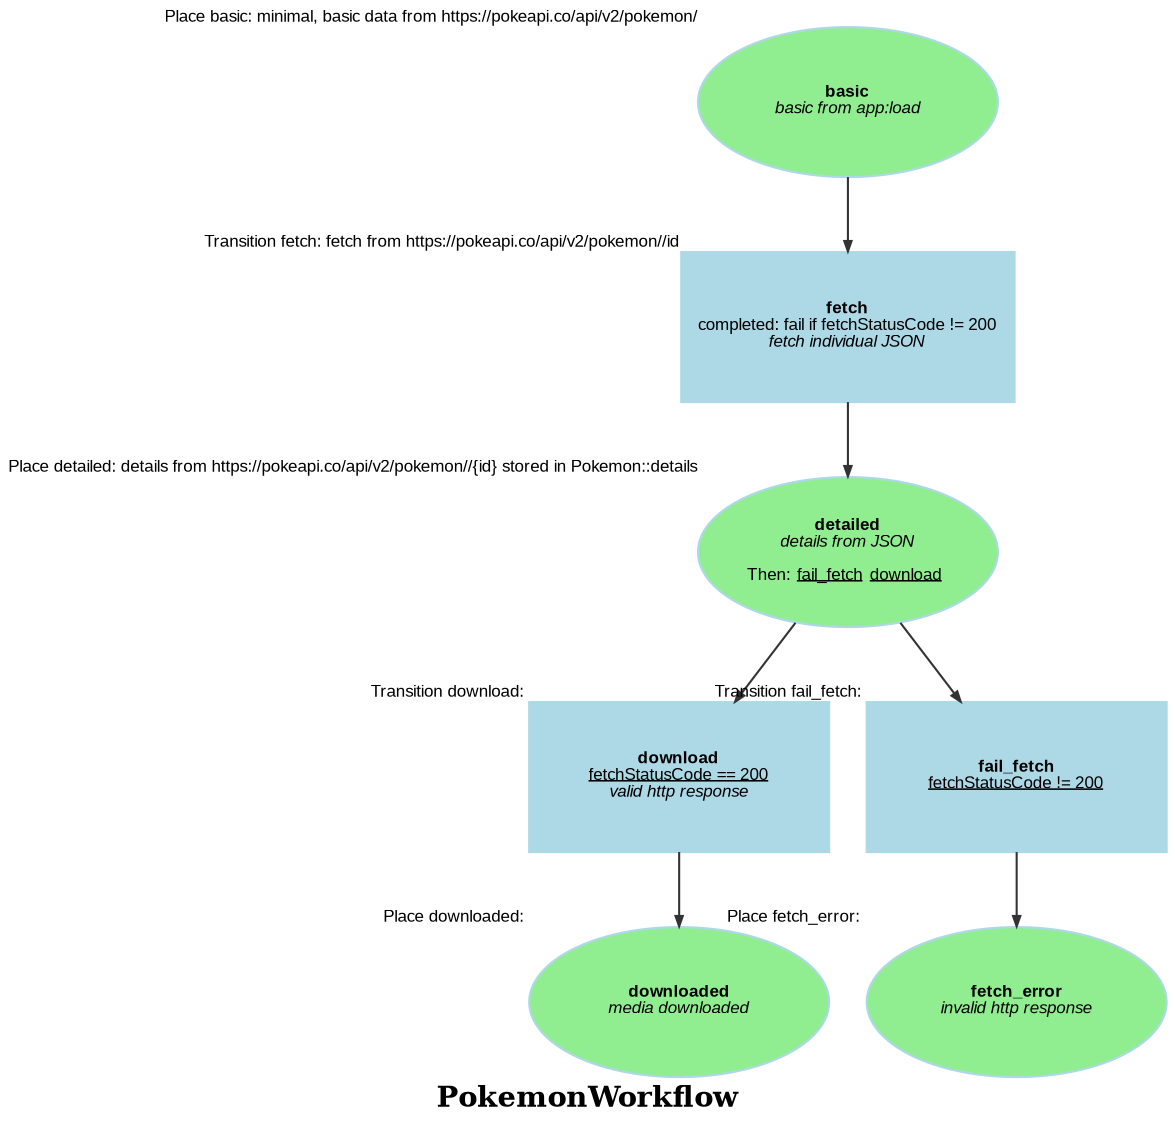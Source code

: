digraph workflow {
  ratio="compress" rankdir="TB" label=<<B>PokemonWorkflow</B>>
  node [fontsize="8" fontname="Arial" color="lightBlue" style="filled" fixedsize="false" width="2" height="1"];
  edge [fontsize="7" fontname="Arial" color="#333333" arrowhead="normal" arrowsize="0.5"];

  place_basic [label=<<B>basic</B><BR/><I>basic from app:load</I>>, shape=oval fillcolor="lightgreen" style="filled" xlabel="Place basic: minimal, basic data from https://pokeapi.co/api/v2/pokemon/"];
  place_detailed [label=<<B>detailed</B><BR/><I>details from JSON</I><BR/><BR/>Then: <U>fail_fetch</U> <U>download</U> >, shape=oval fillcolor="lightgreen" style="filled" xlabel="Place detailed: details from https://pokeapi.co/api/v2/pokemon//{id} stored in Pokemon::details"];
  place_downloaded [label=<<B>downloaded</B><BR/><I>media downloaded</I>>, shape=oval fillcolor="lightgreen" style="filled" xlabel="Place downloaded: "];
  place_fetch_error [label=<<B>fetch_error</B><BR/><I>invalid http response</I>>, shape=oval fillcolor="lightgreen" style="filled" xlabel="Place fetch_error: "];
  transition_fetch [label=<<B>fetch</B><BR/>completed: fail if fetchStatusCode != 200<BR/><I>fetch individual JSON</I>>, shape="box" regular="" xlabel="Transition fetch: fetch from https://pokeapi.co/api/v2/pokemon//id"];
  transition_download [label=<<B>download</B><BR/><U>fetchStatusCode == 200</U><BR/><I>valid http response</I>>, shape="box" regular="" xlabel="Transition download: "];
  transition_fail_fetch [label=<<B>fail_fetch</B><BR/><U>fetchStatusCode != 200</U>>, shape="box" regular="" xlabel="Transition fail_fetch: "];
  place_basic -> transition_fetch [style="solid", comment="basic"];
  transition_fetch -> place_detailed [style="solid"];
  place_detailed -> transition_download [style="solid", comment="detailed"];
  transition_download -> place_downloaded [style="solid"];
  place_detailed -> transition_fail_fetch [style="solid", comment="detailed"];
  transition_fail_fetch -> place_fetch_error [style="solid"];
}
